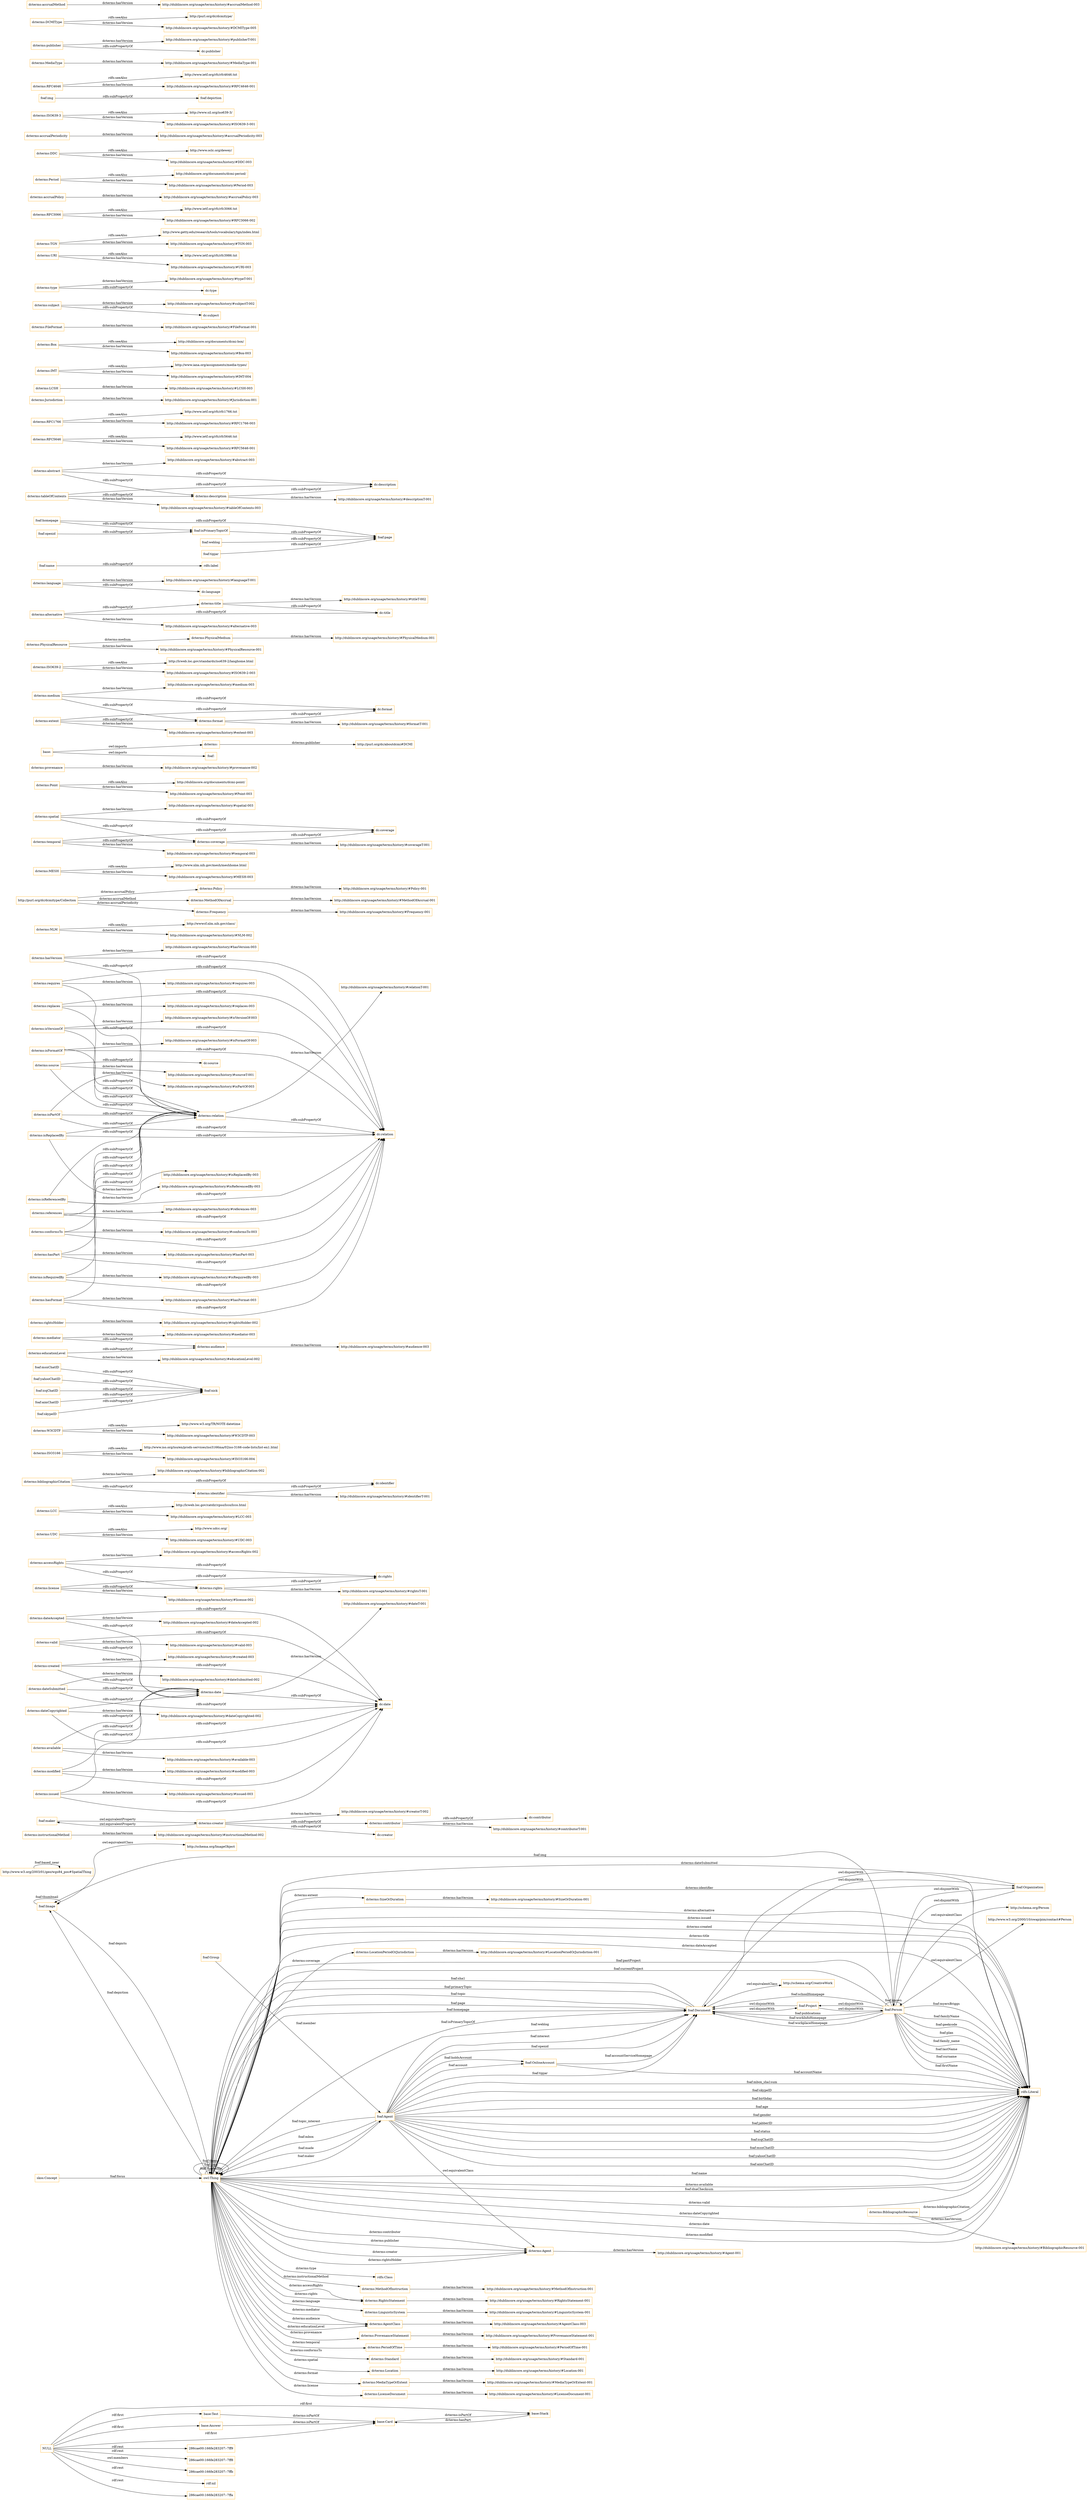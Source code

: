 digraph ar2dtool_diagram { 
rankdir=LR;
size="1501"
node [shape = rectangle, color="orange"]; "base:Test" "base:Stack" "base:Card" "base:Answer" "foaf:Image" "foaf:Project" "foaf:Agent" "foaf:Document" "rdfs:Class" "http://www.w3.org/2003/01/geo/wgs84_pos#SpatialThing" "foaf:OnlineAccount" "foaf:Person" "foaf:Organization" "foaf:Group" ; /*classes style*/
	"dcterms:instructionalMethod" -> "http://dublincore.org/usage/terms/history/#instructionalMethod-002" [ label = "dcterms:hasVersion" ];
	"foaf:maker" -> "dcterms:creator" [ label = "owl:equivalentProperty" ];
	"dcterms:dateAccepted" -> "dc:date" [ label = "rdfs:subPropertyOf" ];
	"dcterms:dateAccepted" -> "http://dublincore.org/usage/terms/history/#dateAccepted-002" [ label = "dcterms:hasVersion" ];
	"dcterms:dateAccepted" -> "dcterms:date" [ label = "rdfs:subPropertyOf" ];
	"dcterms:accessRights" -> "dc:rights" [ label = "rdfs:subPropertyOf" ];
	"dcterms:accessRights" -> "dcterms:rights" [ label = "rdfs:subPropertyOf" ];
	"dcterms:accessRights" -> "http://dublincore.org/usage/terms/history/#accessRights-002" [ label = "dcterms:hasVersion" ];
	"dcterms:MethodOfInstruction" -> "http://dublincore.org/usage/terms/history/#MethodOfInstruction-001" [ label = "dcterms:hasVersion" ];
	"dcterms:UDC" -> "http://www.udcc.org/" [ label = "rdfs:seeAlso" ];
	"dcterms:UDC" -> "http://dublincore.org/usage/terms/history/#UDC-003" [ label = "dcterms:hasVersion" ];
	"dcterms:LCC" -> "http://lcweb.loc.gov/catdir/cpso/lcco/lcco.html" [ label = "rdfs:seeAlso" ];
	"dcterms:LCC" -> "http://dublincore.org/usage/terms/history/#LCC-003" [ label = "dcterms:hasVersion" ];
	"dcterms:bibliographicCitation" -> "http://dublincore.org/usage/terms/history/#bibliographicCitation-002" [ label = "dcterms:hasVersion" ];
	"dcterms:bibliographicCitation" -> "dc:identifier" [ label = "rdfs:subPropertyOf" ];
	"dcterms:bibliographicCitation" -> "dcterms:identifier" [ label = "rdfs:subPropertyOf" ];
	"base:Test" -> "base:Card" [ label = "dcterms:isPartOf" ];
	"dcterms:ISO3166" -> "http://www.iso.org/iso/en/prods-services/iso3166ma/02iso-3166-code-lists/list-en1.html" [ label = "rdfs:seeAlso" ];
	"dcterms:ISO3166" -> "http://dublincore.org/usage/terms/history/#ISO3166-004" [ label = "dcterms:hasVersion" ];
	"dcterms:W3CDTF" -> "http://www.w3.org/TR/NOTE-datetime" [ label = "rdfs:seeAlso" ];
	"dcterms:W3CDTF" -> "http://dublincore.org/usage/terms/history/#W3CDTF-003" [ label = "dcterms:hasVersion" ];
	"dcterms:RightsStatement" -> "http://dublincore.org/usage/terms/history/#RightsStatement-001" [ label = "dcterms:hasVersion" ];
	"foaf:msnChatID" -> "foaf:nick" [ label = "rdfs:subPropertyOf" ];
	"foaf:yahooChatID" -> "foaf:nick" [ label = "rdfs:subPropertyOf" ];
	"dcterms:audience" -> "http://dublincore.org/usage/terms/history/#audience-003" [ label = "dcterms:hasVersion" ];
	"dcterms:rightsHolder" -> "http://dublincore.org/usage/terms/history/#rightsHolder-002" [ label = "dcterms:hasVersion" ];
	"dcterms:LinguisticSystem" -> "http://dublincore.org/usage/terms/history/#LinguisticSystem-001" [ label = "dcterms:hasVersion" ];
	"dcterms:license" -> "dc:rights" [ label = "rdfs:subPropertyOf" ];
	"dcterms:license" -> "http://dublincore.org/usage/terms/history/#license-002" [ label = "dcterms:hasVersion" ];
	"dcterms:license" -> "dcterms:rights" [ label = "rdfs:subPropertyOf" ];
	"dcterms:mediator" -> "http://dublincore.org/usage/terms/history/#mediator-003" [ label = "dcterms:hasVersion" ];
	"dcterms:mediator" -> "dcterms:audience" [ label = "rdfs:subPropertyOf" ];
	"dcterms:hasVersion" -> "http://dublincore.org/usage/terms/history/#hasVersion-003" [ label = "dcterms:hasVersion" ];
	"dcterms:hasVersion" -> "dc:relation" [ label = "rdfs:subPropertyOf" ];
	"dcterms:hasVersion" -> "dcterms:relation" [ label = "rdfs:subPropertyOf" ];
	"dcterms:NLM" -> "http://wwwcf.nlm.nih.gov/class/" [ label = "rdfs:seeAlso" ];
	"dcterms:NLM" -> "http://dublincore.org/usage/terms/history/#NLM-002" [ label = "dcterms:hasVersion" ];
	"dcterms:AgentClass" -> "http://dublincore.org/usage/terms/history/#AgentClass-003" [ label = "dcterms:hasVersion" ];
	"dcterms:Policy" -> "http://dublincore.org/usage/terms/history/#Policy-001" [ label = "dcterms:hasVersion" ];
	"dcterms:valid" -> "dc:date" [ label = "rdfs:subPropertyOf" ];
	"dcterms:valid" -> "dcterms:date" [ label = "rdfs:subPropertyOf" ];
	"dcterms:valid" -> "http://dublincore.org/usage/terms/history/#valid-003" [ label = "dcterms:hasVersion" ];
	"dcterms:MethodOfAccrual" -> "http://dublincore.org/usage/terms/history/#MethodOfAccrual-001" [ label = "dcterms:hasVersion" ];
	"dcterms:ProvenanceStatement" -> "http://dublincore.org/usage/terms/history/#ProvenanceStatement-001" [ label = "dcterms:hasVersion" ];
	"dcterms:requires" -> "http://dublincore.org/usage/terms/history/#requires-003" [ label = "dcterms:hasVersion" ];
	"dcterms:requires" -> "dc:relation" [ label = "rdfs:subPropertyOf" ];
	"dcterms:requires" -> "dcterms:relation" [ label = "rdfs:subPropertyOf" ];
	"base:Stack" -> "base:Card" [ label = "dcterms:hasPart" ];
	"dcterms:replaces" -> "http://dublincore.org/usage/terms/history/#replaces-003" [ label = "dcterms:hasVersion" ];
	"dcterms:replaces" -> "dc:relation" [ label = "rdfs:subPropertyOf" ];
	"dcterms:replaces" -> "dcterms:relation" [ label = "rdfs:subPropertyOf" ];
	"dcterms:MESH" -> "http://www.nlm.nih.gov/mesh/meshhome.html" [ label = "rdfs:seeAlso" ];
	"dcterms:MESH" -> "http://dublincore.org/usage/terms/history/#MESH-003" [ label = "dcterms:hasVersion" ];
	"dcterms:isVersionOf" -> "http://dublincore.org/usage/terms/history/#isVersionOf-003" [ label = "dcterms:hasVersion" ];
	"dcterms:isVersionOf" -> "dcterms:relation" [ label = "rdfs:subPropertyOf" ];
	"dcterms:isVersionOf" -> "dc:relation" [ label = "rdfs:subPropertyOf" ];
	"dcterms:educationLevel" -> "dcterms:audience" [ label = "rdfs:subPropertyOf" ];
	"dcterms:educationLevel" -> "http://dublincore.org/usage/terms/history/#educationLevel-002" [ label = "dcterms:hasVersion" ];
	"dcterms:coverage" -> "http://dublincore.org/usage/terms/history/#coverageT-001" [ label = "dcterms:hasVersion" ];
	"dcterms:coverage" -> "dc:coverage" [ label = "rdfs:subPropertyOf" ];
	"dcterms:PeriodOfTime" -> "http://dublincore.org/usage/terms/history/#PeriodOfTime-001" [ label = "dcterms:hasVersion" ];
	"dcterms:Point" -> "http://dublincore.org/documents/dcmi-point/" [ label = "rdfs:seeAlso" ];
	"dcterms:Point" -> "http://dublincore.org/usage/terms/history/#Point-003" [ label = "dcterms:hasVersion" ];
	"dcterms:Standard" -> "http://dublincore.org/usage/terms/history/#Standard-001" [ label = "dcterms:hasVersion" ];
	"dcterms:identifier" -> "dc:identifier" [ label = "rdfs:subPropertyOf" ];
	"dcterms:identifier" -> "http://dublincore.org/usage/terms/history/#identifierT-001" [ label = "dcterms:hasVersion" ];
	"dcterms:created" -> "dc:date" [ label = "rdfs:subPropertyOf" ];
	"dcterms:created" -> "http://dublincore.org/usage/terms/history/#created-003" [ label = "dcterms:hasVersion" ];
	"dcterms:created" -> "dcterms:date" [ label = "rdfs:subPropertyOf" ];
	"base:Answer" -> "base:Card" [ label = "dcterms:isPartOf" ];
	"dcterms:provenance" -> "http://dublincore.org/usage/terms/history/#provenance-002" [ label = "dcterms:hasVersion" ];
	"dcterms:" -> "http://purl.org/dc/aboutdcmi#DCMI" [ label = "dcterms:publisher" ];
	"dcterms:Location" -> "http://dublincore.org/usage/terms/history/#Location-001" [ label = "dcterms:hasVersion" ];
	"dcterms:BibliographicResource" -> "http://dublincore.org/usage/terms/history/#BibliographicResource-001" [ label = "dcterms:hasVersion" ];
	"dcterms:format" -> "http://dublincore.org/usage/terms/history/#formatT-001" [ label = "dcterms:hasVersion" ];
	"dcterms:format" -> "dc:format" [ label = "rdfs:subPropertyOf" ];
	"foaf:Person" -> "foaf:Project" [ label = "owl:disjointWith" ];
	"foaf:Person" -> "http://schema.org/Person" [ label = "owl:equivalentClass" ];
	"foaf:Person" -> "http://www.w3.org/2000/10/swap/pim/contact#Person" [ label = "owl:equivalentClass" ];
	"foaf:Person" -> "foaf:Organization" [ label = "owl:disjointWith" ];
	"dcterms:spatial" -> "http://dublincore.org/usage/terms/history/#spatial-003" [ label = "dcterms:hasVersion" ];
	"dcterms:spatial" -> "dcterms:coverage" [ label = "rdfs:subPropertyOf" ];
	"dcterms:spatial" -> "dc:coverage" [ label = "rdfs:subPropertyOf" ];
	"dcterms:ISO639-2" -> "http://lcweb.loc.gov/standards/iso639-2/langhome.html" [ label = "rdfs:seeAlso" ];
	"dcterms:ISO639-2" -> "http://dublincore.org/usage/terms/history/#ISO639-2-003" [ label = "dcterms:hasVersion" ];
	"dcterms:PhysicalMedium" -> "http://dublincore.org/usage/terms/history/#PhysicalMedium-001" [ label = "dcterms:hasVersion" ];
	"dcterms:isFormatOf" -> "http://dublincore.org/usage/terms/history/#isFormatOf-003" [ label = "dcterms:hasVersion" ];
	"dcterms:isFormatOf" -> "dc:relation" [ label = "rdfs:subPropertyOf" ];
	"dcterms:isFormatOf" -> "dcterms:relation" [ label = "rdfs:subPropertyOf" ];
	"dcterms:alternative" -> "dcterms:title" [ label = "rdfs:subPropertyOf" ];
	"dcterms:alternative" -> "dc:title" [ label = "rdfs:subPropertyOf" ];
	"dcterms:alternative" -> "http://dublincore.org/usage/terms/history/#alternative-003" [ label = "dcterms:hasVersion" ];
	"dcterms:language" -> "http://dublincore.org/usage/terms/history/#languageT-001" [ label = "dcterms:hasVersion" ];
	"dcterms:language" -> "dc:language" [ label = "rdfs:subPropertyOf" ];
	"foaf:icqChatID" -> "foaf:nick" [ label = "rdfs:subPropertyOf" ];
	"foaf:name" -> "rdfs:label" [ label = "rdfs:subPropertyOf" ];
	"foaf:Project" -> "foaf:Document" [ label = "owl:disjointWith" ];
	"foaf:Project" -> "foaf:Person" [ label = "owl:disjointWith" ];
	"dcterms:MediaTypeOrExtent" -> "http://dublincore.org/usage/terms/history/#MediaTypeOrExtent-001" [ label = "dcterms:hasVersion" ];
	"foaf:homepage" -> "foaf:page" [ label = "rdfs:subPropertyOf" ];
	"foaf:homepage" -> "foaf:isPrimaryTopicOf" [ label = "rdfs:subPropertyOf" ];
	"dcterms:source" -> "dc:source" [ label = "rdfs:subPropertyOf" ];
	"dcterms:source" -> "dcterms:relation" [ label = "rdfs:subPropertyOf" ];
	"dcterms:source" -> "http://dublincore.org/usage/terms/history/#sourceT-001" [ label = "dcterms:hasVersion" ];
	"foaf:weblog" -> "foaf:page" [ label = "rdfs:subPropertyOf" ];
	"dcterms:date" -> "http://dublincore.org/usage/terms/history/#dateT-001" [ label = "dcterms:hasVersion" ];
	"dcterms:date" -> "dc:date" [ label = "rdfs:subPropertyOf" ];
	"dcterms:temporal" -> "dcterms:coverage" [ label = "rdfs:subPropertyOf" ];
	"dcterms:temporal" -> "http://dublincore.org/usage/terms/history/#temporal-003" [ label = "dcterms:hasVersion" ];
	"dcterms:temporal" -> "dc:coverage" [ label = "rdfs:subPropertyOf" ];
	"foaf:Image" -> "http://schema.org/ImageObject" [ label = "owl:equivalentClass" ];
	"dcterms:abstract" -> "dcterms:description" [ label = "rdfs:subPropertyOf" ];
	"dcterms:abstract" -> "dc:description" [ label = "rdfs:subPropertyOf" ];
	"dcterms:abstract" -> "http://dublincore.org/usage/terms/history/#abstract-003" [ label = "dcterms:hasVersion" ];
	"dcterms:isPartOf" -> "dc:relation" [ label = "rdfs:subPropertyOf" ];
	"dcterms:isPartOf" -> "dcterms:relation" [ label = "rdfs:subPropertyOf" ];
	"dcterms:isPartOf" -> "http://dublincore.org/usage/terms/history/#isPartOf-003" [ label = "dcterms:hasVersion" ];
	"dcterms:RFC5646" -> "http://www.ietf.org/rfc/rfc5646.txt" [ label = "rdfs:seeAlso" ];
	"dcterms:RFC5646" -> "http://dublincore.org/usage/terms/history/#RFC5646-001" [ label = "dcterms:hasVersion" ];
	"foaf:isPrimaryTopicOf" -> "foaf:page" [ label = "rdfs:subPropertyOf" ];
	"dcterms:RFC1766" -> "http://www.ietf.org/rfc/rfc1766.txt" [ label = "rdfs:seeAlso" ];
	"dcterms:RFC1766" -> "http://dublincore.org/usage/terms/history/#RFC1766-003" [ label = "dcterms:hasVersion" ];
	"dcterms:Jurisdiction" -> "http://dublincore.org/usage/terms/history/#Jurisdiction-001" [ label = "dcterms:hasVersion" ];
	"dcterms:LicenseDocument" -> "http://dublincore.org/usage/terms/history/#LicenseDocument-001" [ label = "dcterms:hasVersion" ];
	"foaf:Document" -> "foaf:Project" [ label = "owl:disjointWith" ];
	"foaf:Document" -> "foaf:Organization" [ label = "owl:disjointWith" ];
	"foaf:Document" -> "http://schema.org/CreativeWork" [ label = "owl:equivalentClass" ];
	"dcterms:dateSubmitted" -> "dc:date" [ label = "rdfs:subPropertyOf" ];
	"dcterms:dateSubmitted" -> "dcterms:date" [ label = "rdfs:subPropertyOf" ];
	"dcterms:dateSubmitted" -> "http://dublincore.org/usage/terms/history/#dateSubmitted-002" [ label = "dcterms:hasVersion" ];
	"dcterms:LCSH" -> "http://dublincore.org/usage/terms/history/#LCSH-003" [ label = "dcterms:hasVersion" ];
	"base:Card" -> "base:Stack" [ label = "dcterms:isPartOf" ];
	"dcterms:relation" -> "http://dublincore.org/usage/terms/history/#relationT-001" [ label = "dcterms:hasVersion" ];
	"dcterms:relation" -> "dc:relation" [ label = "rdfs:subPropertyOf" ];
	"dcterms:IMT" -> "http://www.iana.org/assignments/media-types/" [ label = "rdfs:seeAlso" ];
	"dcterms:IMT" -> "http://dublincore.org/usage/terms/history/#IMT-004" [ label = "dcterms:hasVersion" ];
	"dcterms:title" -> "dc:title" [ label = "rdfs:subPropertyOf" ];
	"dcterms:title" -> "http://dublincore.org/usage/terms/history/#titleT-002" [ label = "dcterms:hasVersion" ];
	"dcterms:Agent" -> "http://dublincore.org/usage/terms/history/#Agent-001" [ label = "dcterms:hasVersion" ];
	"dcterms:Box" -> "http://dublincore.org/documents/dcmi-box/" [ label = "rdfs:seeAlso" ];
	"dcterms:Box" -> "http://dublincore.org/usage/terms/history/#Box-003" [ label = "dcterms:hasVersion" ];
	"dcterms:FileFormat" -> "http://dublincore.org/usage/terms/history/#FileFormat-001" [ label = "dcterms:hasVersion" ];
	"foaf:aimChatID" -> "foaf:nick" [ label = "rdfs:subPropertyOf" ];
	"dcterms:medium" -> "http://dublincore.org/usage/terms/history/#medium-003" [ label = "dcterms:hasVersion" ];
	"dcterms:medium" -> "dcterms:format" [ label = "rdfs:subPropertyOf" ];
	"dcterms:medium" -> "dc:format" [ label = "rdfs:subPropertyOf" ];
	"dcterms:subject" -> "http://dublincore.org/usage/terms/history/#subjectT-002" [ label = "dcterms:hasVersion" ];
	"dcterms:subject" -> "dc:subject" [ label = "rdfs:subPropertyOf" ];
	"dcterms:type" -> "http://dublincore.org/usage/terms/history/#typeT-001" [ label = "dcterms:hasVersion" ];
	"dcterms:type" -> "dc:type" [ label = "rdfs:subPropertyOf" ];
	"dcterms:SizeOrDuration" -> "http://dublincore.org/usage/terms/history/#SizeOrDuration-001" [ label = "dcterms:hasVersion" ];
	"dcterms:modified" -> "dcterms:date" [ label = "rdfs:subPropertyOf" ];
	"dcterms:modified" -> "dc:date" [ label = "rdfs:subPropertyOf" ];
	"dcterms:modified" -> "http://dublincore.org/usage/terms/history/#modified-003" [ label = "dcterms:hasVersion" ];
	"foaf:openid" -> "foaf:isPrimaryTopicOf" [ label = "rdfs:subPropertyOf" ];
	"dcterms:URI" -> "http://www.ietf.org/rfc/rfc3986.txt" [ label = "rdfs:seeAlso" ];
	"dcterms:URI" -> "http://dublincore.org/usage/terms/history/#URI-003" [ label = "dcterms:hasVersion" ];
	"dcterms:TGN" -> "http://www.getty.edu/research/tools/vocabulary/tgn/index.html" [ label = "rdfs:seeAlso" ];
	"dcterms:TGN" -> "http://dublincore.org/usage/terms/history/#TGN-003" [ label = "dcterms:hasVersion" ];
	"dcterms:conformsTo" -> "dc:relation" [ label = "rdfs:subPropertyOf" ];
	"dcterms:conformsTo" -> "http://dublincore.org/usage/terms/history/#conformsTo-003" [ label = "dcterms:hasVersion" ];
	"dcterms:conformsTo" -> "dcterms:relation" [ label = "rdfs:subPropertyOf" ];
	"dcterms:rights" -> "http://dublincore.org/usage/terms/history/#rightsT-001" [ label = "dcterms:hasVersion" ];
	"dcterms:rights" -> "dc:rights" [ label = "rdfs:subPropertyOf" ];
	"dcterms:RFC3066" -> "http://www.ietf.org/rfc/rfc3066.txt" [ label = "rdfs:seeAlso" ];
	"dcterms:RFC3066" -> "http://dublincore.org/usage/terms/history/#RFC3066-002" [ label = "dcterms:hasVersion" ];
	"dcterms:creator" -> "http://dublincore.org/usage/terms/history/#creatorT-002" [ label = "dcterms:hasVersion" ];
	"dcterms:creator" -> "foaf:maker" [ label = "owl:equivalentProperty" ];
	"dcterms:creator" -> "dcterms:contributor" [ label = "rdfs:subPropertyOf" ];
	"dcterms:creator" -> "dc:creator" [ label = "rdfs:subPropertyOf" ];
	"dcterms:accrualPolicy" -> "http://dublincore.org/usage/terms/history/#accrualPolicy-003" [ label = "dcterms:hasVersion" ];
	"dcterms:Period" -> "http://dublincore.org/documents/dcmi-period/" [ label = "rdfs:seeAlso" ];
	"dcterms:Period" -> "http://dublincore.org/usage/terms/history/#Period-003" [ label = "dcterms:hasVersion" ];
	"dcterms:DDC" -> "http://www.oclc.org/dewey/" [ label = "rdfs:seeAlso" ];
	"dcterms:DDC" -> "http://dublincore.org/usage/terms/history/#DDC-003" [ label = "dcterms:hasVersion" ];
	"dcterms:hasPart" -> "dc:relation" [ label = "rdfs:subPropertyOf" ];
	"dcterms:hasPart" -> "http://dublincore.org/usage/terms/history/#hasPart-003" [ label = "dcterms:hasVersion" ];
	"dcterms:hasPart" -> "dcterms:relation" [ label = "rdfs:subPropertyOf" ];
	"dcterms:accrualPeriodicity" -> "http://dublincore.org/usage/terms/history/#accrualPeriodicity-003" [ label = "dcterms:hasVersion" ];
	"foaf:Agent" -> "dcterms:Agent" [ label = "owl:equivalentClass" ];
	"dcterms:ISO639-3" -> "http://www.sil.org/iso639-3/" [ label = "rdfs:seeAlso" ];
	"dcterms:ISO639-3" -> "http://dublincore.org/usage/terms/history/#ISO639-3-001" [ label = "dcterms:hasVersion" ];
	"dcterms:isRequiredBy" -> "dc:relation" [ label = "rdfs:subPropertyOf" ];
	"dcterms:isRequiredBy" -> "http://dublincore.org/usage/terms/history/#isRequiredBy-003" [ label = "dcterms:hasVersion" ];
	"dcterms:isRequiredBy" -> "dcterms:relation" [ label = "rdfs:subPropertyOf" ];
	"dcterms:description" -> "dc:description" [ label = "rdfs:subPropertyOf" ];
	"dcterms:description" -> "http://dublincore.org/usage/terms/history/#descriptionT-001" [ label = "dcterms:hasVersion" ];
	"foaf:Organization" -> "foaf:Document" [ label = "owl:disjointWith" ];
	"foaf:Organization" -> "foaf:Person" [ label = "owl:disjointWith" ];
	"dcterms:hasFormat" -> "http://dublincore.org/usage/terms/history/#hasFormat-003" [ label = "dcterms:hasVersion" ];
	"dcterms:hasFormat" -> "dcterms:relation" [ label = "rdfs:subPropertyOf" ];
	"dcterms:hasFormat" -> "dc:relation" [ label = "rdfs:subPropertyOf" ];
	"dcterms:available" -> "http://dublincore.org/usage/terms/history/#available-003" [ label = "dcterms:hasVersion" ];
	"dcterms:available" -> "dc:date" [ label = "rdfs:subPropertyOf" ];
	"dcterms:available" -> "dcterms:date" [ label = "rdfs:subPropertyOf" ];
	"foaf:img" -> "foaf:depiction" [ label = "rdfs:subPropertyOf" ];
	"foaf:skypeID" -> "foaf:nick" [ label = "rdfs:subPropertyOf" ];
	"dcterms:RFC4646" -> "http://www.ietf.org/rfc/rfc4646.txt" [ label = "rdfs:seeAlso" ];
	"dcterms:RFC4646" -> "http://dublincore.org/usage/terms/history/#RFC4646-001" [ label = "dcterms:hasVersion" ];
	"dcterms:isReplacedBy" -> "dc:relation" [ label = "rdfs:subPropertyOf" ];
	"dcterms:isReplacedBy" -> "dcterms:relation" [ label = "rdfs:subPropertyOf" ];
	"dcterms:isReplacedBy" -> "http://dublincore.org/usage/terms/history/#isReplacedBy-003" [ label = "dcterms:hasVersion" ];
	"dcterms:MediaType" -> "http://dublincore.org/usage/terms/history/#MediaType-001" [ label = "dcterms:hasVersion" ];
	"NULL" -> "286cae00:166fe283207:-7ff9" [ label = "rdf:rest" ];
	"NULL" -> "base:Card" [ label = "rdf:first" ];
	"NULL" -> "286cae00:166fe283207:-7ff8" [ label = "rdf:rest" ];
	"NULL" -> "base:Stack" [ label = "rdf:first" ];
	"NULL" -> "286cae00:166fe283207:-7ffb" [ label = "owl:members" ];
	"NULL" -> "rdf:nil" [ label = "rdf:rest" ];
	"NULL" -> "base:Test" [ label = "rdf:first" ];
	"NULL" -> "286cae00:166fe283207:-7ffa" [ label = "rdf:rest" ];
	"NULL" -> "base:Answer" [ label = "rdf:first" ];
	"dcterms:tableOfContents" -> "dcterms:description" [ label = "rdfs:subPropertyOf" ];
	"dcterms:tableOfContents" -> "dc:description" [ label = "rdfs:subPropertyOf" ];
	"dcterms:tableOfContents" -> "http://dublincore.org/usage/terms/history/#tableOfContents-003" [ label = "dcterms:hasVersion" ];
	"dcterms:publisher" -> "http://dublincore.org/usage/terms/history/#publisherT-001" [ label = "dcterms:hasVersion" ];
	"dcterms:publisher" -> "dc:publisher" [ label = "rdfs:subPropertyOf" ];
	"dcterms:DCMIType" -> "http://purl.org/dc/dcmitype/" [ label = "rdfs:seeAlso" ];
	"dcterms:DCMIType" -> "http://dublincore.org/usage/terms/history/#DCMIType-005" [ label = "dcterms:hasVersion" ];
	"dcterms:extent" -> "http://dublincore.org/usage/terms/history/#extent-003" [ label = "dcterms:hasVersion" ];
	"dcterms:extent" -> "dc:format" [ label = "rdfs:subPropertyOf" ];
	"dcterms:extent" -> "dcterms:format" [ label = "rdfs:subPropertyOf" ];
	"base:" -> "foaf:" [ label = "owl:imports" ];
	"base:" -> "dcterms:" [ label = "owl:imports" ];
	"dcterms:LocationPeriodOrJurisdiction" -> "http://dublincore.org/usage/terms/history/#LocationPeriodOrJurisdiction-001" [ label = "dcterms:hasVersion" ];
	"dcterms:accrualMethod" -> "http://dublincore.org/usage/terms/history/#accrualMethod-003" [ label = "dcterms:hasVersion" ];
	"dcterms:references" -> "dc:relation" [ label = "rdfs:subPropertyOf" ];
	"dcterms:references" -> "http://dublincore.org/usage/terms/history/#references-003" [ label = "dcterms:hasVersion" ];
	"dcterms:references" -> "dcterms:relation" [ label = "rdfs:subPropertyOf" ];
	"dcterms:contributor" -> "dc:contributor" [ label = "rdfs:subPropertyOf" ];
	"dcterms:contributor" -> "http://dublincore.org/usage/terms/history/#contributorT-001" [ label = "dcterms:hasVersion" ];
	"dcterms:PhysicalResource" -> "http://dublincore.org/usage/terms/history/#PhysicalResource-001" [ label = "dcterms:hasVersion" ];
	"dcterms:dateCopyrighted" -> "dcterms:date" [ label = "rdfs:subPropertyOf" ];
	"dcterms:dateCopyrighted" -> "dc:date" [ label = "rdfs:subPropertyOf" ];
	"dcterms:dateCopyrighted" -> "http://dublincore.org/usage/terms/history/#dateCopyrighted-002" [ label = "dcterms:hasVersion" ];
	"dcterms:issued" -> "dcterms:date" [ label = "rdfs:subPropertyOf" ];
	"dcterms:issued" -> "http://dublincore.org/usage/terms/history/#issued-003" [ label = "dcterms:hasVersion" ];
	"dcterms:issued" -> "dc:date" [ label = "rdfs:subPropertyOf" ];
	"dcterms:Frequency" -> "http://dublincore.org/usage/terms/history/#Frequency-001" [ label = "dcterms:hasVersion" ];
	"dcterms:isReferencedBy" -> "dc:relation" [ label = "rdfs:subPropertyOf" ];
	"dcterms:isReferencedBy" -> "dcterms:relation" [ label = "rdfs:subPropertyOf" ];
	"dcterms:isReferencedBy" -> "http://dublincore.org/usage/terms/history/#isReferencedBy-003" [ label = "dcterms:hasVersion" ];
	"foaf:tipjar" -> "foaf:page" [ label = "rdfs:subPropertyOf" ];
	"owl:Thing" -> "rdfs:Literal" [ label = "foaf:name" ];
	"owl:Thing" -> "rdfs:Literal" [ label = "dcterms:available" ];
	"owl:Thing" -> "foaf:Document" [ label = "foaf:page" ];
	"owl:Thing" -> "dcterms:AgentClass" [ label = "dcterms:mediator" ];
	"foaf:Document" -> "owl:Thing" [ label = "foaf:sha1" ];
	"foaf:Agent" -> "foaf:Document" [ label = "foaf:openid" ];
	"owl:Thing" -> "dcterms:RightsStatement" [ label = "dcterms:accessRights" ];
	"http://purl.org/dc/dcmitype/Collection" -> "dcterms:Policy" [ label = "dcterms:accrualPolicy" ];
	"owl:Thing" -> "rdfs:Literal" [ label = "foaf:dnaChecksum" ];
	"owl:Thing" -> "dcterms:Location" [ label = "dcterms:spatial" ];
	"foaf:Agent" -> "foaf:Document" [ label = "foaf:tipjar" ];
	"foaf:Person" -> "foaf:Document" [ label = "foaf:publications" ];
	"foaf:Person" -> "owl:Thing" [ label = "foaf:pastProject" ];
	"foaf:Person" -> "rdfs:Literal" [ label = "foaf:surname" ];
	"foaf:Person" -> "rdfs:Literal" [ label = "foaf:firstName" ];
	"owl:Thing" -> "dcterms:Standard" [ label = "dcterms:conformsTo" ];
	"foaf:Agent" -> "owl:Thing" [ label = "foaf:topic_interest" ];
	"owl:Thing" -> "rdfs:Literal" [ label = "dcterms:valid" ];
	"owl:Thing" -> "owl:Thing" [ label = "foaf:fundedBy" ];
	"owl:Thing" -> "dcterms:Agent" [ label = "dcterms:publisher" ];
	"http://www.w3.org/2003/01/geo/wgs84_pos#SpatialThing" -> "http://www.w3.org/2003/01/geo/wgs84_pos#SpatialThing" [ label = "foaf:based_near" ];
	"owl:Thing" -> "rdfs:Literal" [ label = "dcterms:dateCopyrighted" ];
	"foaf:Agent" -> "foaf:OnlineAccount" [ label = "foaf:account" ];
	"foaf:Agent" -> "rdfs:Literal" [ label = "foaf:gender" ];
	"foaf:Person" -> "foaf:Image" [ label = "foaf:img" ];
	"owl:Thing" -> "dcterms:Agent" [ label = "dcterms:creator" ];
	"foaf:Agent" -> "rdfs:Literal" [ label = "foaf:jabberID" ];
	"owl:Thing" -> "rdfs:Class" [ label = "dcterms:type" ];
	"foaf:Agent" -> "rdfs:Literal" [ label = "foaf:status" ];
	"foaf:Person" -> "foaf:Document" [ label = "foaf:workInfoHomepage" ];
	"foaf:Agent" -> "rdfs:Literal" [ label = "foaf:icqChatID" ];
	"owl:Thing" -> "foaf:Document" [ label = "foaf:homepage" ];
	"foaf:Agent" -> "foaf:Document" [ label = "foaf:weblog" ];
	"foaf:Agent" -> "foaf:Document" [ label = "foaf:interest" ];
	"owl:Thing" -> "dcterms:LocationPeriodOrJurisdiction" [ label = "dcterms:coverage" ];
	"foaf:Person" -> "foaf:Document" [ label = "foaf:workplaceHomepage" ];
	"foaf:Agent" -> "rdfs:Literal" [ label = "foaf:msnChatID" ];
	"foaf:Person" -> "foaf:Document" [ label = "foaf:schoolHomepage" ];
	"owl:Thing" -> "rdfs:Literal" [ label = "dcterms:date" ];
	"owl:Thing" -> "foaf:Agent" [ label = "foaf:maker" ];
	"owl:Thing" -> "dcterms:AgentClass" [ label = "dcterms:audience" ];
	"foaf:Agent" -> "foaf:OnlineAccount" [ label = "foaf:holdsAccount" ];
	"foaf:Agent" -> "rdfs:Literal" [ label = "foaf:yahooChatID" ];
	"foaf:OnlineAccount" -> "foaf:Document" [ label = "foaf:accountServiceHomepage" ];
	"owl:Thing" -> "foaf:Document" [ label = "foaf:isPrimaryTopicOf" ];
	"owl:Thing" -> "dcterms:Agent" [ label = "dcterms:rightsHolder" ];
	"foaf:Image" -> "foaf:Image" [ label = "foaf:thumbnail" ];
	"owl:Thing" -> "dcterms:AgentClass" [ label = "dcterms:educationLevel" ];
	"foaf:Person" -> "rdfs:Literal" [ label = "foaf:myersBriggs" ];
	"dcterms:PhysicalResource" -> "dcterms:PhysicalMedium" [ label = "dcterms:medium" ];
	"dcterms:BibliographicResource" -> "rdfs:Literal" [ label = "dcterms:bibliographicCitation" ];
	"foaf:Person" -> "rdfs:Literal" [ label = "foaf:familyName" ];
	"owl:Thing" -> "rdfs:Literal" [ label = "dcterms:modified" ];
	"owl:Thing" -> "rdfs:Literal" [ label = "dcterms:dateSubmitted" ];
	"skos:Concept" -> "owl:Thing" [ label = "foaf:focus" ];
	"foaf:Document" -> "owl:Thing" [ label = "foaf:primaryTopic" ];
	"foaf:Group" -> "foaf:Agent" [ label = "foaf:member" ];
	"foaf:Agent" -> "owl:Thing" [ label = "foaf:mbox" ];
	"owl:Thing" -> "dcterms:MethodOfInstruction" [ label = "dcterms:instructionalMethod" ];
	"owl:Thing" -> "dcterms:PeriodOfTime" [ label = "dcterms:temporal" ];
	"owl:Thing" -> "dcterms:LicenseDocument" [ label = "dcterms:license" ];
	"foaf:Person" -> "foaf:Person" [ label = "foaf:knows" ];
	"owl:Thing" -> "owl:Thing" [ label = "foaf:logo" ];
	"foaf:Agent" -> "rdfs:Literal" [ label = "foaf:aimChatID" ];
	"http://purl.org/dc/dcmitype/Collection" -> "dcterms:Frequency" [ label = "dcterms:accrualPeriodicity" ];
	"owl:Thing" -> "rdfs:Literal" [ label = "dcterms:identifier" ];
	"owl:Thing" -> "owl:Thing" [ label = "foaf:theme" ];
	"owl:Thing" -> "dcterms:LinguisticSystem" [ label = "dcterms:language" ];
	"foaf:Person" -> "rdfs:Literal" [ label = "foaf:geekcode" ];
	"foaf:Person" -> "rdfs:Literal" [ label = "foaf:plan" ];
	"owl:Thing" -> "rdfs:Literal" [ label = "dcterms:alternative" ];
	"foaf:Person" -> "rdfs:Literal" [ label = "foaf:family_name" ];
	"owl:Thing" -> "dcterms:MediaTypeOrExtent" [ label = "dcterms:format" ];
	"owl:Thing" -> "foaf:Image" [ label = "foaf:depiction" ];
	"owl:Thing" -> "dcterms:ProvenanceStatement" [ label = "dcterms:provenance" ];
	"owl:Thing" -> "rdfs:Literal" [ label = "dcterms:issued" ];
	"http://purl.org/dc/dcmitype/Collection" -> "dcterms:MethodOfAccrual" [ label = "dcterms:accrualMethod" ];
	"owl:Thing" -> "rdfs:Literal" [ label = "dcterms:created" ];
	"foaf:Agent" -> "owl:Thing" [ label = "foaf:made" ];
	"foaf:Person" -> "owl:Thing" [ label = "foaf:currentProject" ];
	"owl:Thing" -> "dcterms:SizeOrDuration" [ label = "dcterms:extent" ];
	"owl:Thing" -> "dcterms:Agent" [ label = "dcterms:contributor" ];
	"owl:Thing" -> "rdfs:Literal" [ label = "dcterms:title" ];
	"foaf:Agent" -> "rdfs:Literal" [ label = "foaf:mbox_sha1sum" ];
	"foaf:Agent" -> "rdfs:Literal" [ label = "foaf:skypeID" ];
	"foaf:OnlineAccount" -> "rdfs:Literal" [ label = "foaf:accountName" ];
	"foaf:Person" -> "rdfs:Literal" [ label = "foaf:lastName" ];
	"foaf:Agent" -> "rdfs:Literal" [ label = "foaf:birthday" ];
	"foaf:Agent" -> "rdfs:Literal" [ label = "foaf:age" ];
	"owl:Thing" -> "rdfs:Literal" [ label = "dcterms:dateAccepted" ];
	"foaf:Image" -> "owl:Thing" [ label = "foaf:depicts" ];
	"foaf:Document" -> "owl:Thing" [ label = "foaf:topic" ];
	"owl:Thing" -> "dcterms:RightsStatement" [ label = "dcterms:rights" ];

}
